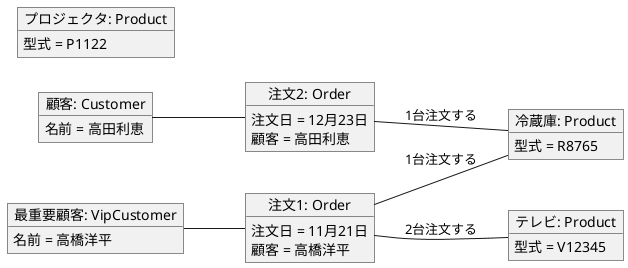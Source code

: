 @startuml 7_OBJ_注文のオブジェクト図
left to right direction
object "注文1: Order" as order1 {
    注文日 = 11月21日
    顧客 = 高橋洋平
}
object "注文2: Order" as order2 {
    注文日 = 12月23日
    顧客 = 高田利恵
}
object "テレビ: Product" as tv {
    型式 = V12345
}
object "冷蔵庫: Product" as fridge {
    型式 = R8765
}
object "プロジェクタ: Product" as projector {
    型式 = P1122
}
object "最重要顧客: VipCustomer" as vipcustomer {
    名前 = 高橋洋平
}
object "顧客: Customer" as customer1 {
    名前 = 高田利恵
}
vipcustomer -- order1
customer1 -- order2
order1 -- tv :2台注文する
order1 -- fridge :1台注文する
order2 -- fridge :1台注文する
@enduml